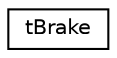 digraph "Graphical Class Hierarchy"
{
  edge [fontname="Helvetica",fontsize="10",labelfontname="Helvetica",labelfontsize="10"];
  node [fontname="Helvetica",fontsize="10",shape=record];
  rankdir="LR";
  Node1 [label="tBrake",height=0.2,width=0.4,color="black", fillcolor="white", style="filled",URL="$structt_brake.html"];
}
